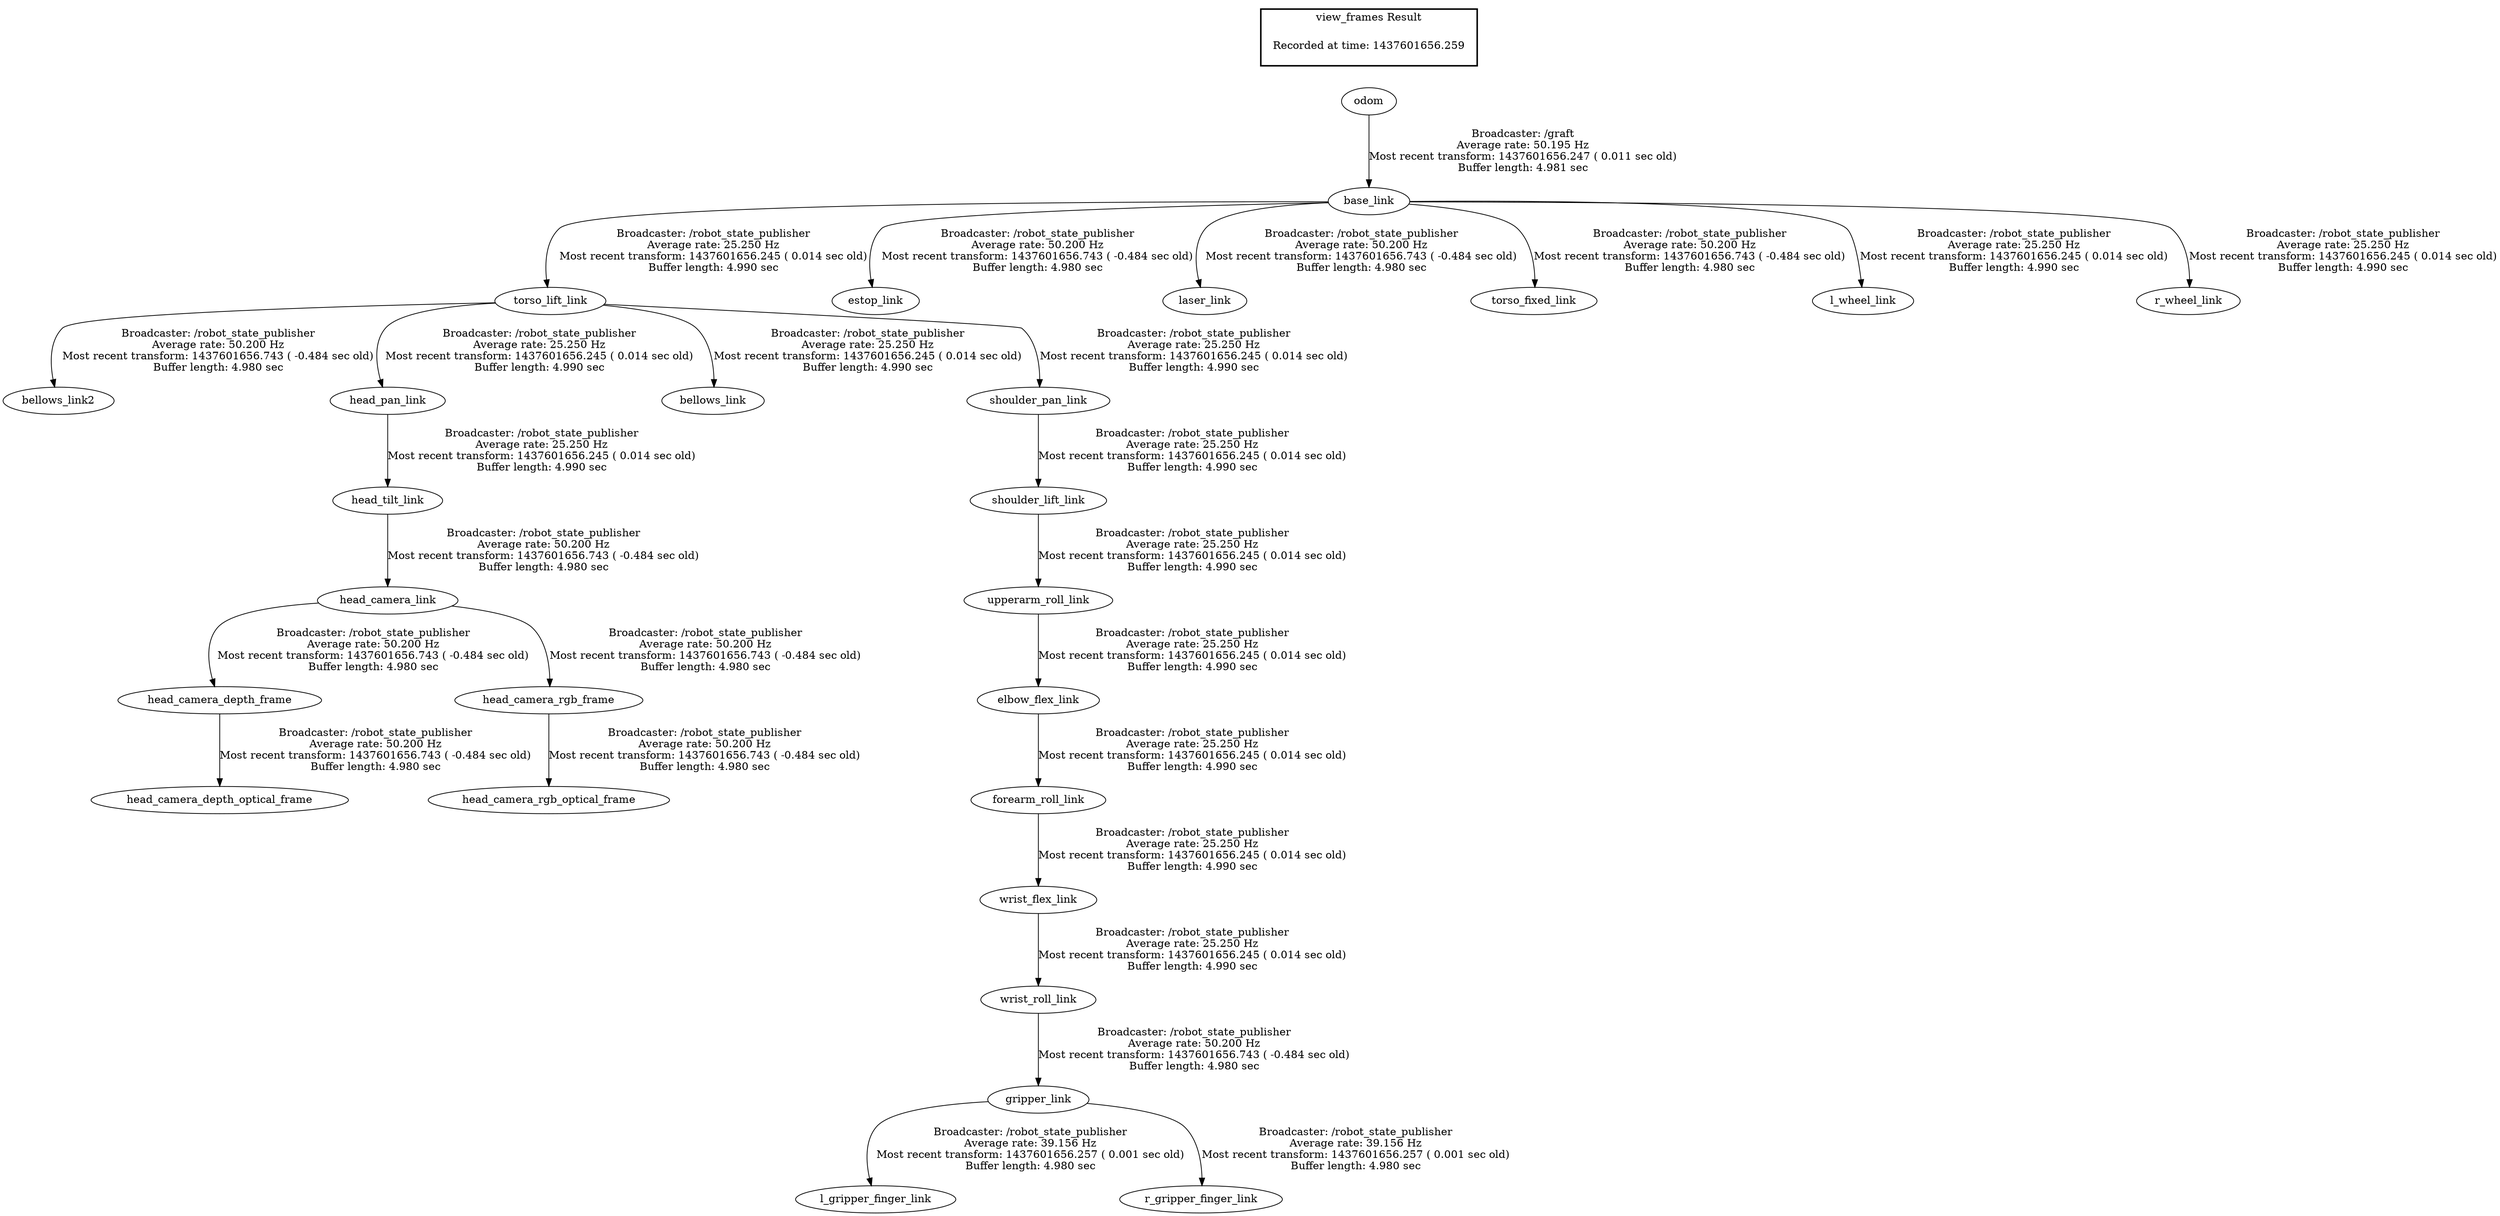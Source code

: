 digraph G {
"torso_lift_link" -> "bellows_link2"[label="Broadcaster: /robot_state_publisher\nAverage rate: 50.200 Hz\nMost recent transform: 1437601656.743 ( -0.484 sec old)\nBuffer length: 4.980 sec\n"];
"base_link" -> "torso_lift_link"[label="Broadcaster: /robot_state_publisher\nAverage rate: 25.250 Hz\nMost recent transform: 1437601656.245 ( 0.014 sec old)\nBuffer length: 4.990 sec\n"];
"base_link" -> "estop_link"[label="Broadcaster: /robot_state_publisher\nAverage rate: 50.200 Hz\nMost recent transform: 1437601656.743 ( -0.484 sec old)\nBuffer length: 4.980 sec\n"];
"odom" -> "base_link"[label="Broadcaster: /graft\nAverage rate: 50.195 Hz\nMost recent transform: 1437601656.247 ( 0.011 sec old)\nBuffer length: 4.981 sec\n"];
"wrist_roll_link" -> "gripper_link"[label="Broadcaster: /robot_state_publisher\nAverage rate: 50.200 Hz\nMost recent transform: 1437601656.743 ( -0.484 sec old)\nBuffer length: 4.980 sec\n"];
"wrist_flex_link" -> "wrist_roll_link"[label="Broadcaster: /robot_state_publisher\nAverage rate: 25.250 Hz\nMost recent transform: 1437601656.245 ( 0.014 sec old)\nBuffer length: 4.990 sec\n"];
"head_camera_link" -> "head_camera_depth_frame"[label="Broadcaster: /robot_state_publisher\nAverage rate: 50.200 Hz\nMost recent transform: 1437601656.743 ( -0.484 sec old)\nBuffer length: 4.980 sec\n"];
"head_tilt_link" -> "head_camera_link"[label="Broadcaster: /robot_state_publisher\nAverage rate: 50.200 Hz\nMost recent transform: 1437601656.743 ( -0.484 sec old)\nBuffer length: 4.980 sec\n"];
"head_camera_depth_frame" -> "head_camera_depth_optical_frame"[label="Broadcaster: /robot_state_publisher\nAverage rate: 50.200 Hz\nMost recent transform: 1437601656.743 ( -0.484 sec old)\nBuffer length: 4.980 sec\n"];
"head_pan_link" -> "head_tilt_link"[label="Broadcaster: /robot_state_publisher\nAverage rate: 25.250 Hz\nMost recent transform: 1437601656.245 ( 0.014 sec old)\nBuffer length: 4.990 sec\n"];
"head_camera_link" -> "head_camera_rgb_frame"[label="Broadcaster: /robot_state_publisher\nAverage rate: 50.200 Hz\nMost recent transform: 1437601656.743 ( -0.484 sec old)\nBuffer length: 4.980 sec\n"];
"head_camera_rgb_frame" -> "head_camera_rgb_optical_frame"[label="Broadcaster: /robot_state_publisher\nAverage rate: 50.200 Hz\nMost recent transform: 1437601656.743 ( -0.484 sec old)\nBuffer length: 4.980 sec\n"];
"base_link" -> "laser_link"[label="Broadcaster: /robot_state_publisher\nAverage rate: 50.200 Hz\nMost recent transform: 1437601656.743 ( -0.484 sec old)\nBuffer length: 4.980 sec\n"];
"base_link" -> "torso_fixed_link"[label="Broadcaster: /robot_state_publisher\nAverage rate: 50.200 Hz\nMost recent transform: 1437601656.743 ( -0.484 sec old)\nBuffer length: 4.980 sec\n"];
"torso_lift_link" -> "bellows_link"[label="Broadcaster: /robot_state_publisher\nAverage rate: 25.250 Hz\nMost recent transform: 1437601656.245 ( 0.014 sec old)\nBuffer length: 4.990 sec\n"];
"upperarm_roll_link" -> "elbow_flex_link"[label="Broadcaster: /robot_state_publisher\nAverage rate: 25.250 Hz\nMost recent transform: 1437601656.245 ( 0.014 sec old)\nBuffer length: 4.990 sec\n"];
"shoulder_lift_link" -> "upperarm_roll_link"[label="Broadcaster: /robot_state_publisher\nAverage rate: 25.250 Hz\nMost recent transform: 1437601656.245 ( 0.014 sec old)\nBuffer length: 4.990 sec\n"];
"elbow_flex_link" -> "forearm_roll_link"[label="Broadcaster: /robot_state_publisher\nAverage rate: 25.250 Hz\nMost recent transform: 1437601656.245 ( 0.014 sec old)\nBuffer length: 4.990 sec\n"];
"torso_lift_link" -> "head_pan_link"[label="Broadcaster: /robot_state_publisher\nAverage rate: 25.250 Hz\nMost recent transform: 1437601656.245 ( 0.014 sec old)\nBuffer length: 4.990 sec\n"];
"base_link" -> "l_wheel_link"[label="Broadcaster: /robot_state_publisher\nAverage rate: 25.250 Hz\nMost recent transform: 1437601656.245 ( 0.014 sec old)\nBuffer length: 4.990 sec\n"];
"base_link" -> "r_wheel_link"[label="Broadcaster: /robot_state_publisher\nAverage rate: 25.250 Hz\nMost recent transform: 1437601656.245 ( 0.014 sec old)\nBuffer length: 4.990 sec\n"];
"shoulder_pan_link" -> "shoulder_lift_link"[label="Broadcaster: /robot_state_publisher\nAverage rate: 25.250 Hz\nMost recent transform: 1437601656.245 ( 0.014 sec old)\nBuffer length: 4.990 sec\n"];
"torso_lift_link" -> "shoulder_pan_link"[label="Broadcaster: /robot_state_publisher\nAverage rate: 25.250 Hz\nMost recent transform: 1437601656.245 ( 0.014 sec old)\nBuffer length: 4.990 sec\n"];
"forearm_roll_link" -> "wrist_flex_link"[label="Broadcaster: /robot_state_publisher\nAverage rate: 25.250 Hz\nMost recent transform: 1437601656.245 ( 0.014 sec old)\nBuffer length: 4.990 sec\n"];
"gripper_link" -> "l_gripper_finger_link"[label="Broadcaster: /robot_state_publisher\nAverage rate: 39.156 Hz\nMost recent transform: 1437601656.257 ( 0.001 sec old)\nBuffer length: 4.980 sec\n"];
"gripper_link" -> "r_gripper_finger_link"[label="Broadcaster: /robot_state_publisher\nAverage rate: 39.156 Hz\nMost recent transform: 1437601656.257 ( 0.001 sec old)\nBuffer length: 4.980 sec\n"];
edge [style=invis];
 subgraph cluster_legend { style=bold; color=black; label ="view_frames Result";
"Recorded at time: 1437601656.259"[ shape=plaintext ] ;
 }->"odom";
}
